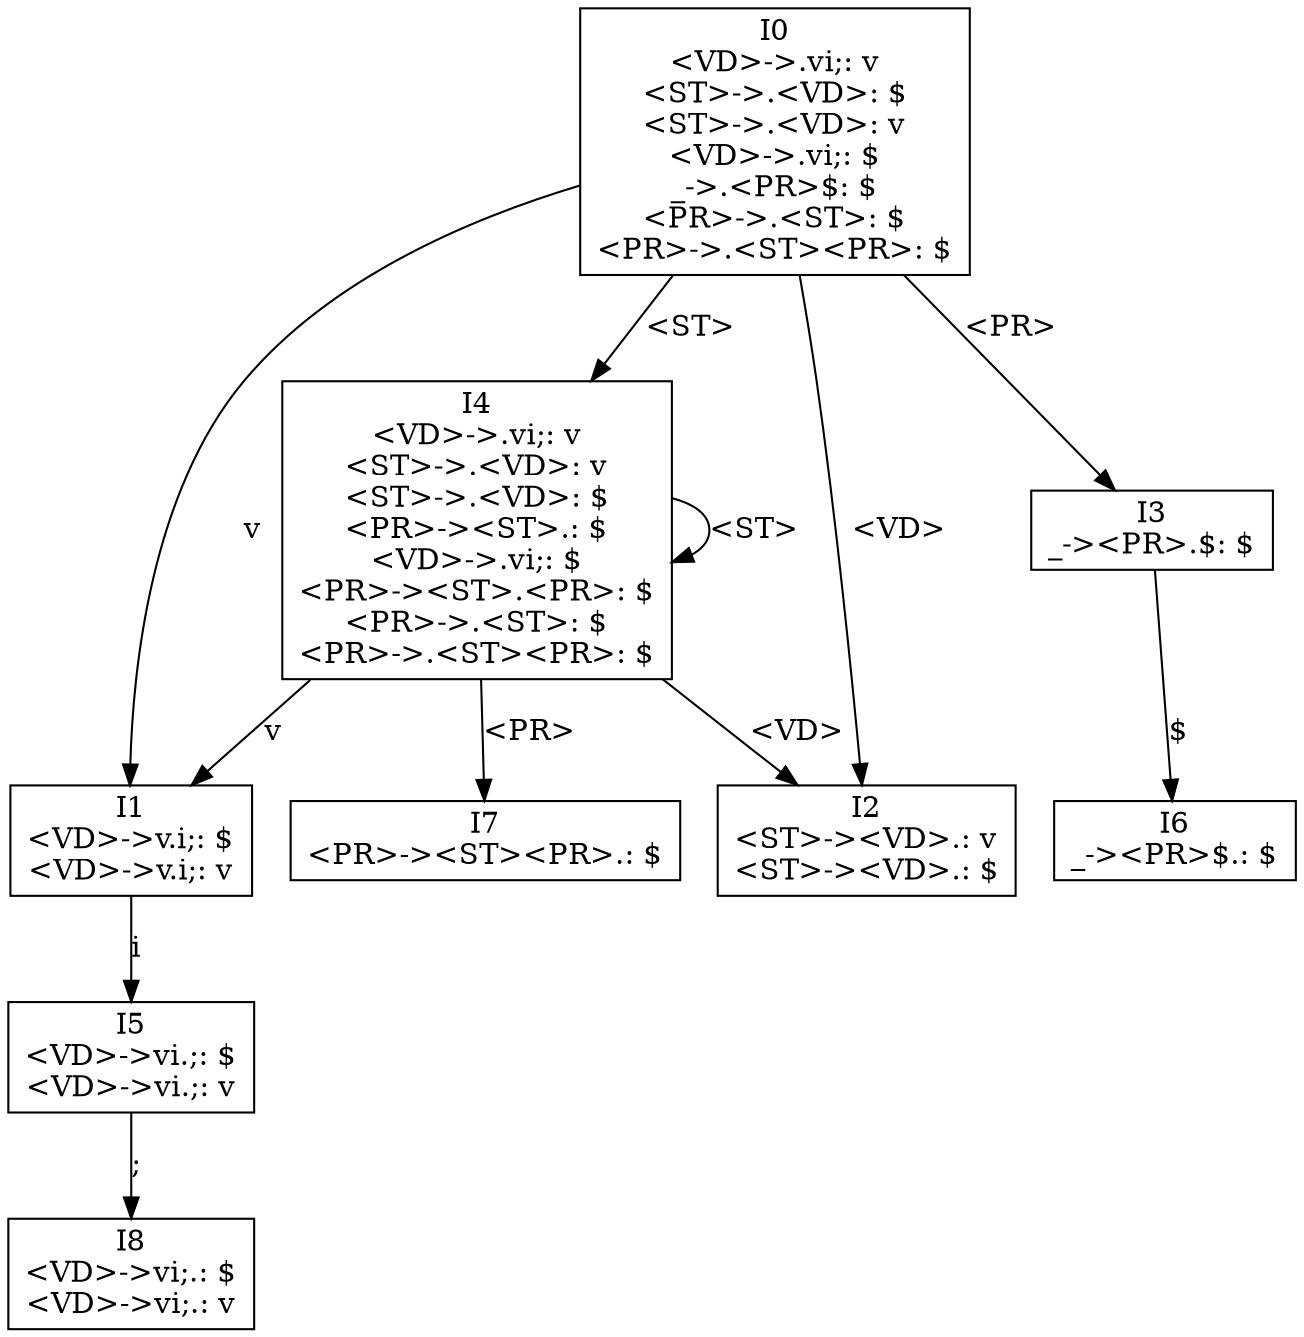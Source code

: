 digraph G {
  0 [shape=box,label="I0\n<VD>->.vi;: v\n<ST>->.<VD>: $\n<ST>->.<VD>: v\n<VD>->.vi;: $\n_->.<PR>$: $\n<PR>->.<ST>: $\n<PR>->.<ST><PR>: $"];
  1 [shape=box,label="I1\n<VD>->v.i;: $\n<VD>->v.i;: v"];
  2 [shape=box,label="I2\n<ST>-><VD>.: v\n<ST>-><VD>.: $"];
  3 [shape=box,label="I3\n_-><PR>.$: $"];
  4 [shape=box,label="I4\n<VD>->.vi;: v\n<ST>->.<VD>: v\n<ST>->.<VD>: $\n<PR>-><ST>.: $\n<VD>->.vi;: $\n<PR>-><ST>.<PR>: $\n<PR>->.<ST>: $\n<PR>->.<ST><PR>: $"];
  5 [shape=box,label="I5\n<VD>->vi.;: $\n<VD>->vi.;: v"];
  6 [shape=box,label="I6\n_-><PR>$.: $"];
  7 [shape=box,label="I7\n<PR>-><ST><PR>.: $"];
  8 [shape=box,label="I8\n<VD>->vi;.: $\n<VD>->vi;.: v"];
  0 -> 1 [label="v"];
  0 -> 2 [label="<VD>"];
  0 -> 3 [label="<PR>"];
  0 -> 4 [label="<ST>"];
  1 -> 5 [label="i"];
  3 -> 6 [label="$"];
  4 -> 1 [label="v"];
  4 -> 2 [label="<VD>"];
  4 -> 7 [label="<PR>"];
  4 -> 4 [label="<ST>"];
  5 -> 8 [label=";"];
}

